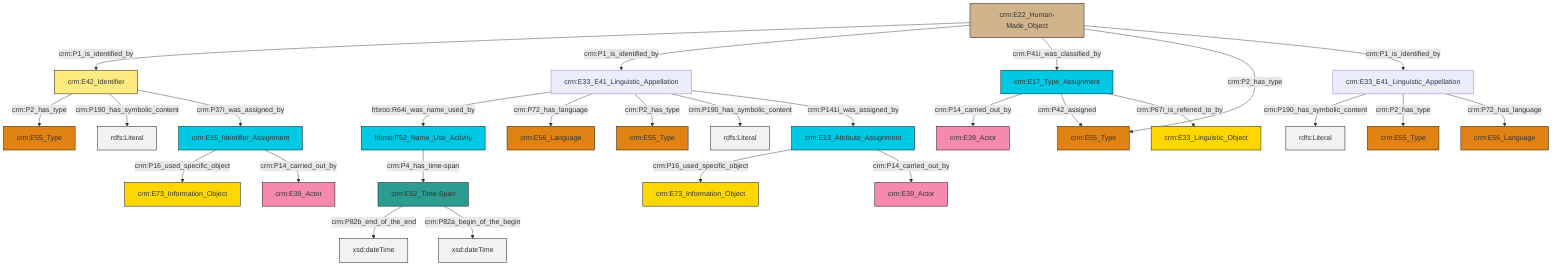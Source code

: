 graph TD
classDef Literal fill:#f2f2f2,stroke:#000000;
classDef CRM_Entity fill:#FFFFFF,stroke:#000000;
classDef Temporal_Entity fill:#00C9E6, stroke:#000000;
classDef Type fill:#E18312, stroke:#000000;
classDef Time-Span fill:#2C9C91, stroke:#000000;
classDef Appellation fill:#FFEB7F, stroke:#000000;
classDef Place fill:#008836, stroke:#000000;
classDef Persistent_Item fill:#B266B2, stroke:#000000;
classDef Conceptual_Object fill:#FFD700, stroke:#000000;
classDef Physical_Thing fill:#D2B48C, stroke:#000000;
classDef Actor fill:#f58aad, stroke:#000000;
classDef PC_Classes fill:#4ce600, stroke:#000000;
classDef Multi fill:#cccccc,stroke:#000000;

0["crm:E42_Identifier"]:::Appellation -->|crm:P2_has_type| 1["crm:E55_Type"]:::Type
2["crm:E33_E41_Linguistic_Appellation"]:::Default -->|frbroo:R64i_was_name_used_by| 3["frbroo:F52_Name_Use_Activity"]:::Temporal_Entity
4["crm:E13_Attribute_Assignment"]:::Temporal_Entity -->|crm:P16_used_specific_object| 5["crm:E73_Information_Object"]:::Conceptual_Object
6["crm:E17_Type_Assignment"]:::Temporal_Entity -->|crm:P14_carried_out_by| 7["crm:E39_Actor"]:::Actor
6["crm:E17_Type_Assignment"]:::Temporal_Entity -->|crm:P42_assigned| 8["crm:E55_Type"]:::Type
2["crm:E33_E41_Linguistic_Appellation"]:::Default -->|crm:P72_has_language| 9["crm:E56_Language"]:::Type
0["crm:E42_Identifier"]:::Appellation -->|crm:P190_has_symbolic_content| 10[rdfs:Literal]:::Literal
11["crm:E52_Time-Span"]:::Time-Span -->|crm:P82b_end_of_the_end| 12[xsd:dateTime]:::Literal
0["crm:E42_Identifier"]:::Appellation -->|crm:P37i_was_assigned_by| 19["crm:E15_Identifier_Assignment"]:::Temporal_Entity
2["crm:E33_E41_Linguistic_Appellation"]:::Default -->|crm:P2_has_type| 20["crm:E55_Type"]:::Type
19["crm:E15_Identifier_Assignment"]:::Temporal_Entity -->|crm:P16_used_specific_object| 21["crm:E73_Information_Object"]:::Conceptual_Object
22["crm:E33_E41_Linguistic_Appellation"]:::Default -->|crm:P190_has_symbolic_content| 23[rdfs:Literal]:::Literal
3["frbroo:F52_Name_Use_Activity"]:::Temporal_Entity -->|crm:P4_has_time-span| 11["crm:E52_Time-Span"]:::Time-Span
11["crm:E52_Time-Span"]:::Time-Span -->|crm:P82a_begin_of_the_begin| 26[xsd:dateTime]:::Literal
17["crm:E22_Human-Made_Object"]:::Physical_Thing -->|crm:P1_is_identified_by| 0["crm:E42_Identifier"]:::Appellation
19["crm:E15_Identifier_Assignment"]:::Temporal_Entity -->|crm:P14_carried_out_by| 33["crm:E39_Actor"]:::Actor
17["crm:E22_Human-Made_Object"]:::Physical_Thing -->|crm:P1_is_identified_by| 2["crm:E33_E41_Linguistic_Appellation"]:::Default
4["crm:E13_Attribute_Assignment"]:::Temporal_Entity -->|crm:P14_carried_out_by| 39["crm:E39_Actor"]:::Actor
17["crm:E22_Human-Made_Object"]:::Physical_Thing -->|crm:P41i_was_classified_by| 6["crm:E17_Type_Assignment"]:::Temporal_Entity
17["crm:E22_Human-Made_Object"]:::Physical_Thing -->|crm:P2_has_type| 8["crm:E55_Type"]:::Type
2["crm:E33_E41_Linguistic_Appellation"]:::Default -->|crm:P190_has_symbolic_content| 40[rdfs:Literal]:::Literal
6["crm:E17_Type_Assignment"]:::Temporal_Entity -->|crm:P67i_is_referred_to_by| 27["crm:E33_Linguistic_Object"]:::Conceptual_Object
22["crm:E33_E41_Linguistic_Appellation"]:::Default -->|crm:P2_has_type| 15["crm:E55_Type"]:::Type
2["crm:E33_E41_Linguistic_Appellation"]:::Default -->|crm:P141i_was_assigned_by| 4["crm:E13_Attribute_Assignment"]:::Temporal_Entity
22["crm:E33_E41_Linguistic_Appellation"]:::Default -->|crm:P72_has_language| 24["crm:E56_Language"]:::Type
17["crm:E22_Human-Made_Object"]:::Physical_Thing -->|crm:P1_is_identified_by| 22["crm:E33_E41_Linguistic_Appellation"]:::Default